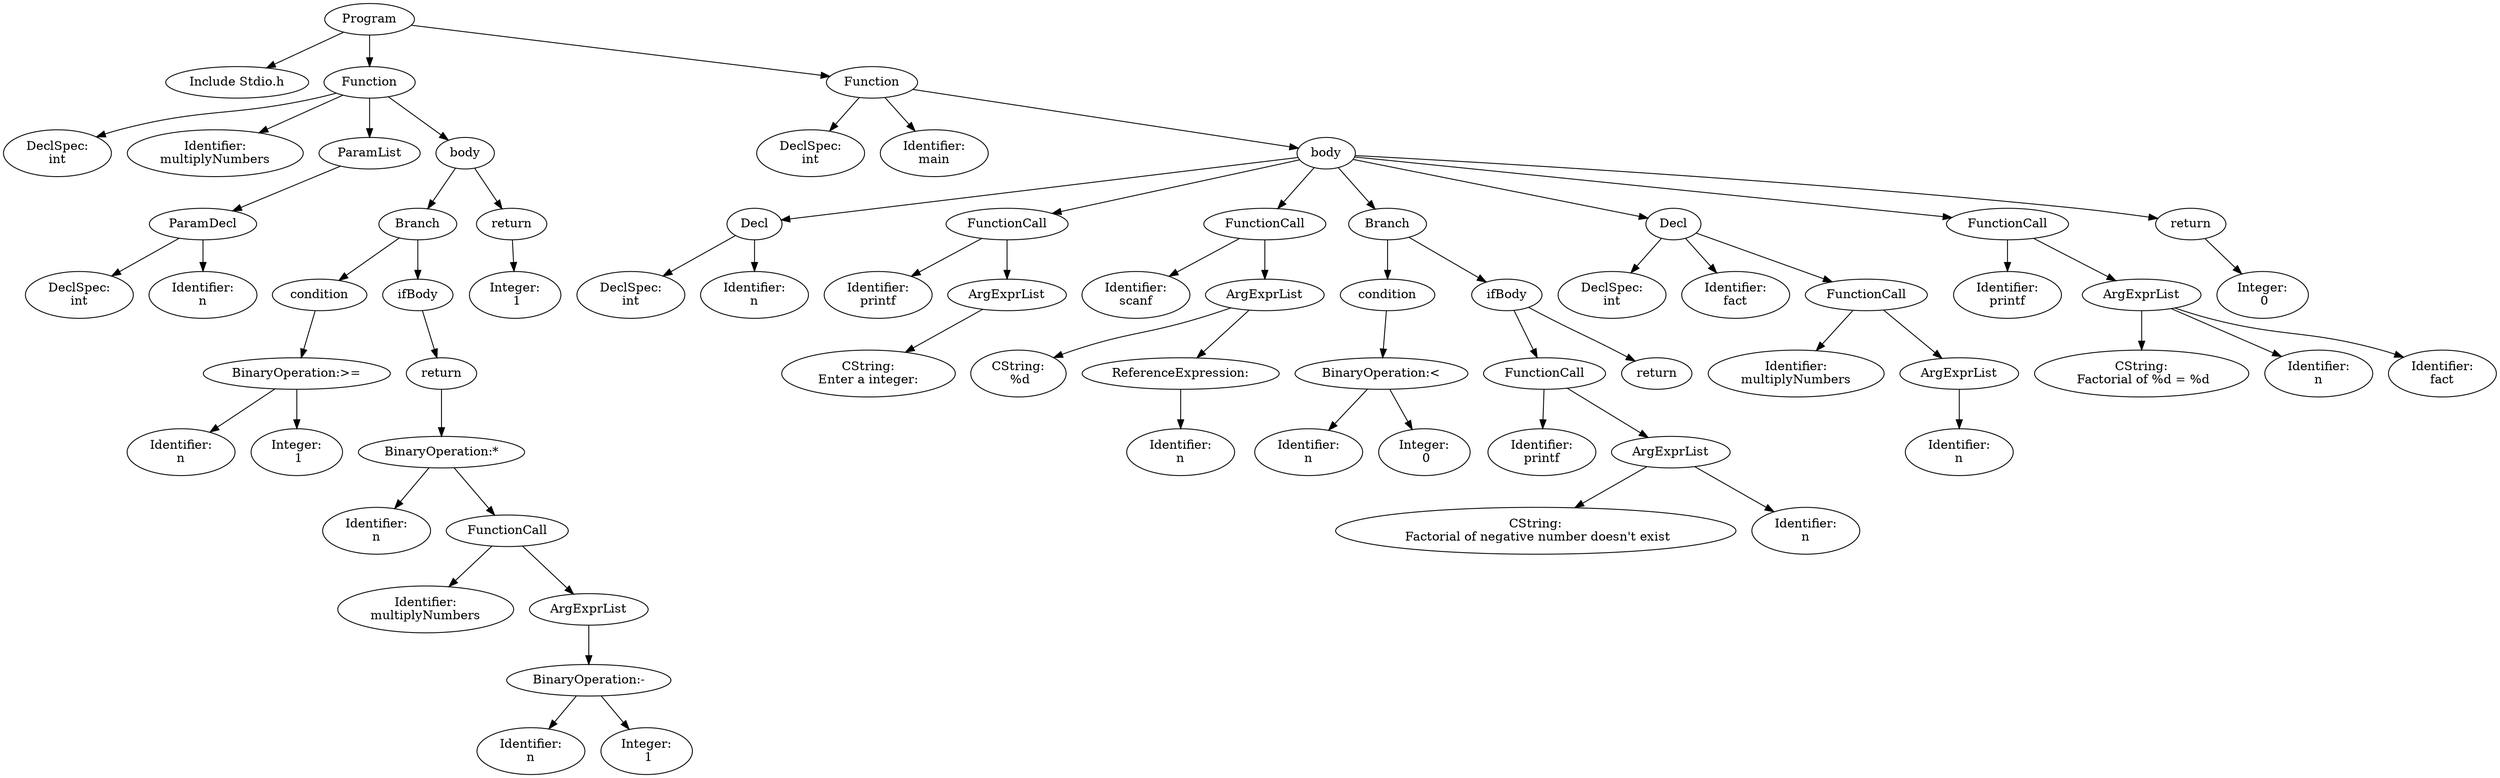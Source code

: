 digraph G {
0 [label="Program"];
0 -> 1;
1[label="Include Stdio.h"];
0 -> 2;
2 [label="Function"];
 2->3;
3 [label = "DeclSpec:
int"];
2->4;
4[label="Identifier:
multiplyNumbers"];
2->5;
5 [label="ParamList"];
5->6;
6 [label = "ParamDecl"];
6->7;
7 [label = "DeclSpec:
int"];
6->8;
8[label="Identifier:
n"];
2->9;
9[ label = "body"];
9->10;
10 [label = "Branch"];
10->11;
10->12;
11 [label = "condition"];
12 [label = "ifBody"];
11->13;
13 [label = "BinaryOperation:>="];
13->14;
14[label="Identifier:
n"];
13->15;
15[label="Integer:
 1"];
12->16;
16[label="return"];
16->25;
25 [label = "BinaryOperation:*"];
25->26;
26[label="Identifier:
n"];
25->27;
27 [ label = "FunctionCall"];
27->28;
28[label="Identifier:
multiplyNumbers"];
27->29;
29 [ label = "ArgExprList"];
29->30;
30 [label = "BinaryOperation:-"];
30->31;
31[label="Identifier:
n"];
30->32;
32[label="Integer:
 1"];
9->33;
33[label="return"];
33->35;
35[label="Integer:
 1"];
0 -> 36;
36 [label="Function"];
 36->37;
37 [label = "DeclSpec:
int"];
36->38;
38[label="Identifier:
main"];
36->39;
39[ label = "body"];
39->40;
40 [label="Decl" ];
40->41;
41 [label = "DeclSpec:
int"];
40->42;
42[label="Identifier:
n"];
39->44;
44 [ label = "FunctionCall"];
44->45;
45[label="Identifier:
printf"];
44->46;
46 [ label = "ArgExprList"];
46->47;
47[label="CString:
 Enter a integer: "];
39->49;
49 [ label = "FunctionCall"];
49->50;
50[label="Identifier:
scanf"];
49->51;
51 [ label = "ArgExprList"];
51->52;
52[label="CString:
 %d"];
51->53;
53 [ label = "ReferenceExpression:
"];
53->54;
54[label="Identifier:
n"];
39->55;
55 [label = "Branch"];
55->56;
55->57;
56 [label = "condition"];
57 [label = "ifBody"];
56->58;
58 [label = "BinaryOperation:<"];
58->59;
59[label="Identifier:
n"];
58->60;
60[label="Integer:
 0"];
57->62;
62 [ label = "FunctionCall"];
62->63;
63[label="Identifier:
printf"];
62->64;
64 [ label = "ArgExprList"];
64->65;
65[label="CString:
 Factorial of negative number doesn't exist\n"];
64->66;
66[label="Identifier:
n"];
57->67;
67[label="return"];
39->68;
68 [label="Decl" ];
68->69;
69 [label = "DeclSpec:
int"];
68->70;
70[label="Identifier:
fact"];
68->71;
71 [ label = "FunctionCall"];
71->72;
72[label="Identifier:
multiplyNumbers"];
71->73;
73 [ label = "ArgExprList"];
73->74;
74[label="Identifier:
n"];
39->76;
76 [ label = "FunctionCall"];
76->77;
77[label="Identifier:
printf"];
76->78;
78 [ label = "ArgExprList"];
78->79;
79[label="CString:
 Factorial of %d = %d"];
78->80;
80[label="Identifier:
n"];
78->81;
81[label="Identifier:
fact"];
39->82;
82[label="return"];
82->84;
84[label="Integer:
 0"];
}